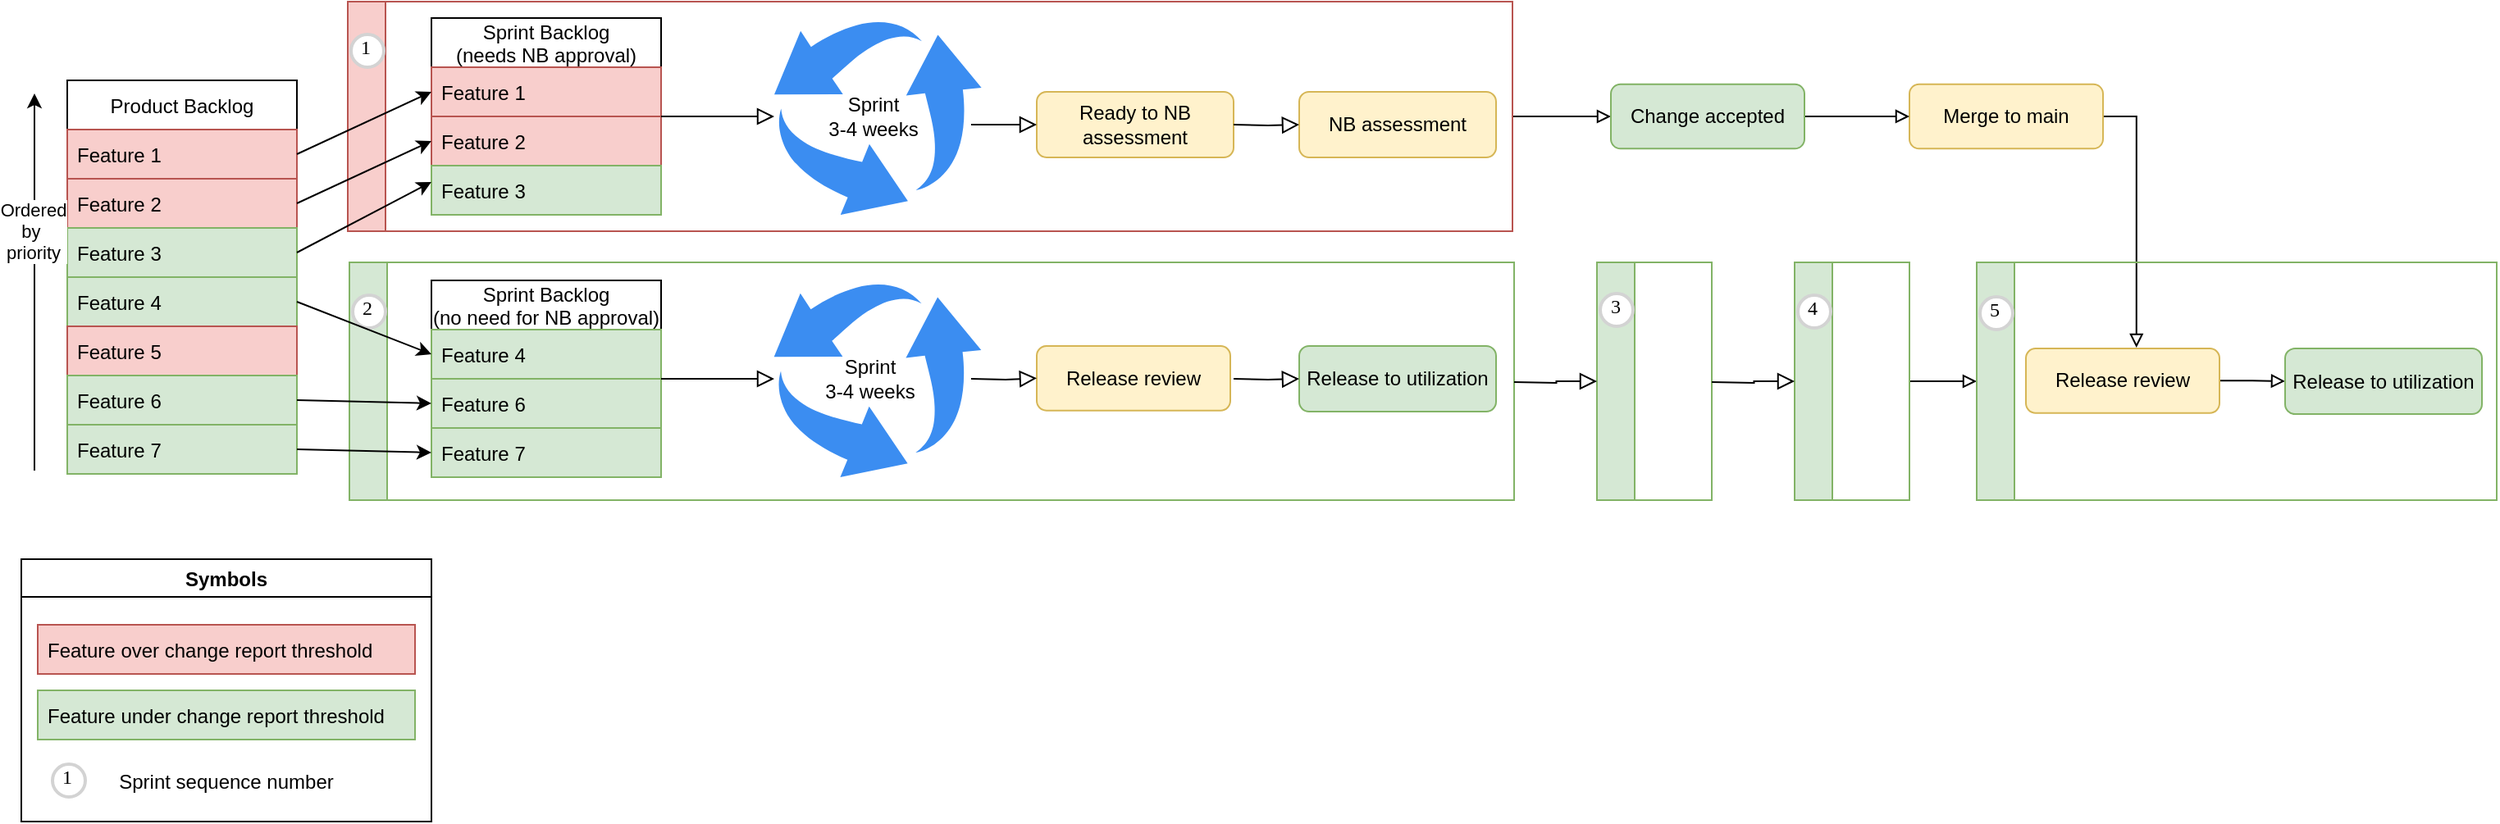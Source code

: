 <mxfile version="16.2.6" type="github">
  <diagram id="C5RBs43oDa-KdzZeNtuy" name="Page-1">
    <mxGraphModel dx="1808" dy="496" grid="1" gridSize="10" guides="1" tooltips="1" connect="1" arrows="1" fold="1" page="1" pageScale="1" pageWidth="827" pageHeight="1169" math="0" shadow="0">
      <root>
        <mxCell id="WIyWlLk6GJQsqaUBKTNV-0" />
        <mxCell id="WIyWlLk6GJQsqaUBKTNV-1" parent="WIyWlLk6GJQsqaUBKTNV-0" />
        <mxCell id="2EqcD_uXoQMtrZzEr0Fk-52" value="" style="swimlane;horizontal=0;fillColor=#d5e8d4;strokeColor=#82b366;" vertex="1" parent="WIyWlLk6GJQsqaUBKTNV-1">
          <mxGeometry x="-489" y="189" width="710" height="145" as="geometry" />
        </mxCell>
        <mxCell id="2EqcD_uXoQMtrZzEr0Fk-53" value="2" style="ellipse;whiteSpace=wrap;html=1;aspect=fixed;strokeWidth=2;fontFamily=Tahoma;spacingBottom=4;spacingRight=2;strokeColor=#d3d3d3;" vertex="1" parent="2EqcD_uXoQMtrZzEr0Fk-52">
          <mxGeometry x="2" y="20" width="20" height="20" as="geometry" />
        </mxCell>
        <mxCell id="2EqcD_uXoQMtrZzEr0Fk-50" value="" style="swimlane;horizontal=0;fillColor=#d5e8d4;strokeColor=#82b366;" vertex="1" parent="WIyWlLk6GJQsqaUBKTNV-1">
          <mxGeometry x="271.5" y="189" width="70" height="145" as="geometry" />
        </mxCell>
        <mxCell id="2EqcD_uXoQMtrZzEr0Fk-45" value="3" style="ellipse;whiteSpace=wrap;html=1;aspect=fixed;strokeWidth=2;fontFamily=Tahoma;spacingBottom=4;spacingRight=2;strokeColor=#d3d3d3;" vertex="1" parent="2EqcD_uXoQMtrZzEr0Fk-50">
          <mxGeometry x="2" y="19" width="20" height="20" as="geometry" />
        </mxCell>
        <mxCell id="2EqcD_uXoQMtrZzEr0Fk-73" style="edgeStyle=orthogonalEdgeStyle;rounded=0;orthogonalLoop=1;jettySize=auto;html=1;exitX=1;exitY=0.5;exitDx=0;exitDy=0;endArrow=block;endFill=0;" edge="1" parent="WIyWlLk6GJQsqaUBKTNV-1" source="2EqcD_uXoQMtrZzEr0Fk-48">
          <mxGeometry relative="1" as="geometry">
            <mxPoint x="280" y="100" as="targetPoint" />
          </mxGeometry>
        </mxCell>
        <mxCell id="2EqcD_uXoQMtrZzEr0Fk-48" value="" style="swimlane;horizontal=0;fillColor=#f8cecc;strokeColor=#b85450;" vertex="1" parent="WIyWlLk6GJQsqaUBKTNV-1">
          <mxGeometry x="-490" y="30" width="710" height="140" as="geometry" />
        </mxCell>
        <mxCell id="2EqcD_uXoQMtrZzEr0Fk-42" value="1" style="ellipse;whiteSpace=wrap;html=1;aspect=fixed;strokeWidth=2;fontFamily=Tahoma;spacingBottom=4;spacingRight=2;strokeColor=#d3d3d3;" vertex="1" parent="2EqcD_uXoQMtrZzEr0Fk-48">
          <mxGeometry x="2" y="20" width="20" height="20" as="geometry" />
        </mxCell>
        <mxCell id="WIyWlLk6GJQsqaUBKTNV-7" value="Ready to NB assessment" style="rounded=1;whiteSpace=wrap;html=1;fontSize=12;glass=0;strokeWidth=1;shadow=0;fillColor=#fff2cc;strokeColor=#d6b656;" parent="WIyWlLk6GJQsqaUBKTNV-1" vertex="1">
          <mxGeometry x="-70" y="85" width="120" height="40" as="geometry" />
        </mxCell>
        <mxCell id="2EqcD_uXoQMtrZzEr0Fk-0" value="Product Backlog" style="swimlane;fontStyle=0;childLayout=stackLayout;horizontal=1;startSize=30;horizontalStack=0;resizeParent=1;resizeParentMax=0;resizeLast=0;collapsible=1;marginBottom=0;" vertex="1" parent="WIyWlLk6GJQsqaUBKTNV-1">
          <mxGeometry x="-661" y="78" width="140" height="240" as="geometry">
            <mxRectangle x="20" y="180" width="120" height="30" as="alternateBounds" />
          </mxGeometry>
        </mxCell>
        <mxCell id="2EqcD_uXoQMtrZzEr0Fk-1" value="Feature 1" style="text;strokeColor=#b85450;fillColor=#f8cecc;align=left;verticalAlign=middle;spacingLeft=4;spacingRight=4;overflow=hidden;points=[[0,0.5],[1,0.5]];portConstraint=eastwest;rotatable=0;" vertex="1" parent="2EqcD_uXoQMtrZzEr0Fk-0">
          <mxGeometry y="30" width="140" height="30" as="geometry" />
        </mxCell>
        <mxCell id="2EqcD_uXoQMtrZzEr0Fk-2" value="Feature 2" style="text;strokeColor=#b85450;fillColor=#f8cecc;align=left;verticalAlign=middle;spacingLeft=4;spacingRight=4;overflow=hidden;points=[[0,0.5],[1,0.5]];portConstraint=eastwest;rotatable=0;" vertex="1" parent="2EqcD_uXoQMtrZzEr0Fk-0">
          <mxGeometry y="60" width="140" height="30" as="geometry" />
        </mxCell>
        <mxCell id="2EqcD_uXoQMtrZzEr0Fk-3" value="Feature 3" style="text;strokeColor=#82b366;fillColor=#d5e8d4;align=left;verticalAlign=middle;spacingLeft=4;spacingRight=4;overflow=hidden;points=[[0,0.5],[1,0.5]];portConstraint=eastwest;rotatable=0;" vertex="1" parent="2EqcD_uXoQMtrZzEr0Fk-0">
          <mxGeometry y="90" width="140" height="30" as="geometry" />
        </mxCell>
        <mxCell id="2EqcD_uXoQMtrZzEr0Fk-6" value="Feature 4" style="text;strokeColor=#82b366;fillColor=#d5e8d4;align=left;verticalAlign=middle;spacingLeft=4;spacingRight=4;overflow=hidden;points=[[0,0.5],[1,0.5]];portConstraint=eastwest;rotatable=0;" vertex="1" parent="2EqcD_uXoQMtrZzEr0Fk-0">
          <mxGeometry y="120" width="140" height="30" as="geometry" />
        </mxCell>
        <mxCell id="2EqcD_uXoQMtrZzEr0Fk-7" value="Feature 5" style="text;strokeColor=#b85450;fillColor=#f8cecc;align=left;verticalAlign=middle;spacingLeft=4;spacingRight=4;overflow=hidden;points=[[0,0.5],[1,0.5]];portConstraint=eastwest;rotatable=0;" vertex="1" parent="2EqcD_uXoQMtrZzEr0Fk-0">
          <mxGeometry y="150" width="140" height="30" as="geometry" />
        </mxCell>
        <mxCell id="2EqcD_uXoQMtrZzEr0Fk-8" value="Feature 6" style="text;strokeColor=#82b366;fillColor=#d5e8d4;align=left;verticalAlign=middle;spacingLeft=4;spacingRight=4;overflow=hidden;points=[[0,0.5],[1,0.5]];portConstraint=eastwest;rotatable=0;" vertex="1" parent="2EqcD_uXoQMtrZzEr0Fk-0">
          <mxGeometry y="180" width="140" height="30" as="geometry" />
        </mxCell>
        <mxCell id="2EqcD_uXoQMtrZzEr0Fk-18" value="Feature 7" style="text;strokeColor=#82b366;fillColor=#d5e8d4;align=left;verticalAlign=middle;spacingLeft=4;spacingRight=4;overflow=hidden;points=[[0,0.5],[1,0.5]];portConstraint=eastwest;rotatable=0;" vertex="1" parent="2EqcD_uXoQMtrZzEr0Fk-0">
          <mxGeometry y="210" width="140" height="30" as="geometry" />
        </mxCell>
        <mxCell id="2EqcD_uXoQMtrZzEr0Fk-10" value="Sprint Backlog&#xa;(needs NB approval)" style="swimlane;fontStyle=0;childLayout=stackLayout;horizontal=1;startSize=30;horizontalStack=0;resizeParent=1;resizeParentMax=0;resizeLast=0;collapsible=1;marginBottom=0;" vertex="1" parent="WIyWlLk6GJQsqaUBKTNV-1">
          <mxGeometry x="-439" y="40" width="140" height="120" as="geometry" />
        </mxCell>
        <mxCell id="2EqcD_uXoQMtrZzEr0Fk-11" value="Feature 1" style="text;strokeColor=#b85450;fillColor=#f8cecc;align=left;verticalAlign=middle;spacingLeft=4;spacingRight=4;overflow=hidden;points=[[0,0.5],[1,0.5]];portConstraint=eastwest;rotatable=0;" vertex="1" parent="2EqcD_uXoQMtrZzEr0Fk-10">
          <mxGeometry y="30" width="140" height="30" as="geometry" />
        </mxCell>
        <mxCell id="2EqcD_uXoQMtrZzEr0Fk-12" value="Feature 2" style="text;strokeColor=#b85450;fillColor=#f8cecc;align=left;verticalAlign=middle;spacingLeft=4;spacingRight=4;overflow=hidden;points=[[0,0.5],[1,0.5]];portConstraint=eastwest;rotatable=0;" vertex="1" parent="2EqcD_uXoQMtrZzEr0Fk-10">
          <mxGeometry y="60" width="140" height="30" as="geometry" />
        </mxCell>
        <mxCell id="2EqcD_uXoQMtrZzEr0Fk-13" value="Feature 3" style="text;strokeColor=#82b366;fillColor=#d5e8d4;align=left;verticalAlign=middle;spacingLeft=4;spacingRight=4;overflow=hidden;points=[[0,0.5],[1,0.5]];portConstraint=eastwest;rotatable=0;" vertex="1" parent="2EqcD_uXoQMtrZzEr0Fk-10">
          <mxGeometry y="90" width="140" height="30" as="geometry" />
        </mxCell>
        <mxCell id="2EqcD_uXoQMtrZzEr0Fk-14" value="Sprint Backlog&#xa;(no need for NB approval)" style="swimlane;fontStyle=0;childLayout=stackLayout;horizontal=1;startSize=30;horizontalStack=0;resizeParent=1;resizeParentMax=0;resizeLast=0;collapsible=1;marginBottom=0;" vertex="1" parent="WIyWlLk6GJQsqaUBKTNV-1">
          <mxGeometry x="-439" y="200" width="140" height="120" as="geometry" />
        </mxCell>
        <mxCell id="2EqcD_uXoQMtrZzEr0Fk-15" value="Feature 4" style="text;strokeColor=#82b366;fillColor=#d5e8d4;align=left;verticalAlign=middle;spacingLeft=4;spacingRight=4;overflow=hidden;points=[[0,0.5],[1,0.5]];portConstraint=eastwest;rotatable=0;" vertex="1" parent="2EqcD_uXoQMtrZzEr0Fk-14">
          <mxGeometry y="30" width="140" height="30" as="geometry" />
        </mxCell>
        <mxCell id="2EqcD_uXoQMtrZzEr0Fk-16" value="Feature 6" style="text;strokeColor=#82b366;fillColor=#d5e8d4;align=left;verticalAlign=middle;spacingLeft=4;spacingRight=4;overflow=hidden;points=[[0,0.5],[1,0.5]];portConstraint=eastwest;rotatable=0;" vertex="1" parent="2EqcD_uXoQMtrZzEr0Fk-14">
          <mxGeometry y="60" width="140" height="30" as="geometry" />
        </mxCell>
        <mxCell id="2EqcD_uXoQMtrZzEr0Fk-19" value="Feature 7" style="text;strokeColor=#82b366;fillColor=#d5e8d4;align=left;verticalAlign=middle;spacingLeft=4;spacingRight=4;overflow=hidden;points=[[0,0.5],[1,0.5]];portConstraint=eastwest;rotatable=0;" vertex="1" parent="2EqcD_uXoQMtrZzEr0Fk-14">
          <mxGeometry y="90" width="140" height="30" as="geometry" />
        </mxCell>
        <mxCell id="2EqcD_uXoQMtrZzEr0Fk-20" value="" style="endArrow=classic;html=1;rounded=0;entryX=0;entryY=0.5;entryDx=0;entryDy=0;exitX=1;exitY=0.5;exitDx=0;exitDy=0;" edge="1" parent="WIyWlLk6GJQsqaUBKTNV-1" source="2EqcD_uXoQMtrZzEr0Fk-1" target="2EqcD_uXoQMtrZzEr0Fk-11">
          <mxGeometry width="50" height="50" relative="1" as="geometry">
            <mxPoint x="-519" y="100" as="sourcePoint" />
            <mxPoint x="-469" y="100" as="targetPoint" />
          </mxGeometry>
        </mxCell>
        <mxCell id="2EqcD_uXoQMtrZzEr0Fk-21" value="" style="endArrow=classic;html=1;rounded=0;entryX=0;entryY=0.5;entryDx=0;entryDy=0;exitX=1;exitY=0.5;exitDx=0;exitDy=0;" edge="1" parent="WIyWlLk6GJQsqaUBKTNV-1" source="2EqcD_uXoQMtrZzEr0Fk-2" target="2EqcD_uXoQMtrZzEr0Fk-12">
          <mxGeometry width="50" height="50" relative="1" as="geometry">
            <mxPoint x="-509" y="160" as="sourcePoint" />
            <mxPoint x="-429" y="95" as="targetPoint" />
          </mxGeometry>
        </mxCell>
        <mxCell id="2EqcD_uXoQMtrZzEr0Fk-22" value="" style="endArrow=classic;html=1;rounded=0;exitX=1;exitY=0.5;exitDx=0;exitDy=0;" edge="1" parent="WIyWlLk6GJQsqaUBKTNV-1" source="2EqcD_uXoQMtrZzEr0Fk-3">
          <mxGeometry width="50" height="50" relative="1" as="geometry">
            <mxPoint x="-519" y="200" as="sourcePoint" />
            <mxPoint x="-439" y="140" as="targetPoint" />
          </mxGeometry>
        </mxCell>
        <mxCell id="2EqcD_uXoQMtrZzEr0Fk-23" value="" style="endArrow=classic;html=1;rounded=0;entryX=0;entryY=0.5;entryDx=0;entryDy=0;exitX=1;exitY=0.5;exitDx=0;exitDy=0;" edge="1" parent="WIyWlLk6GJQsqaUBKTNV-1" source="2EqcD_uXoQMtrZzEr0Fk-6" target="2EqcD_uXoQMtrZzEr0Fk-15">
          <mxGeometry width="50" height="50" relative="1" as="geometry">
            <mxPoint x="-489" y="180" as="sourcePoint" />
            <mxPoint x="-409" y="115" as="targetPoint" />
          </mxGeometry>
        </mxCell>
        <mxCell id="2EqcD_uXoQMtrZzEr0Fk-24" value="" style="endArrow=classic;html=1;rounded=0;entryX=0;entryY=0.5;entryDx=0;entryDy=0;exitX=1;exitY=0.5;exitDx=0;exitDy=0;" edge="1" parent="WIyWlLk6GJQsqaUBKTNV-1" source="2EqcD_uXoQMtrZzEr0Fk-8" target="2EqcD_uXoQMtrZzEr0Fk-16">
          <mxGeometry width="50" height="50" relative="1" as="geometry">
            <mxPoint x="-509" y="245" as="sourcePoint" />
            <mxPoint x="-429" y="255" as="targetPoint" />
          </mxGeometry>
        </mxCell>
        <mxCell id="2EqcD_uXoQMtrZzEr0Fk-25" value="" style="endArrow=classic;html=1;rounded=0;entryX=0;entryY=0.5;entryDx=0;entryDy=0;exitX=1;exitY=0.5;exitDx=0;exitDy=0;" edge="1" parent="WIyWlLk6GJQsqaUBKTNV-1" source="2EqcD_uXoQMtrZzEr0Fk-18" target="2EqcD_uXoQMtrZzEr0Fk-19">
          <mxGeometry width="50" height="50" relative="1" as="geometry">
            <mxPoint x="-519" y="280" as="sourcePoint" />
            <mxPoint x="-429" y="285" as="targetPoint" />
          </mxGeometry>
        </mxCell>
        <mxCell id="2EqcD_uXoQMtrZzEr0Fk-26" value="" style="endArrow=classic;html=1;rounded=0;" edge="1" parent="WIyWlLk6GJQsqaUBKTNV-1">
          <mxGeometry width="50" height="50" relative="1" as="geometry">
            <mxPoint x="-681" y="316" as="sourcePoint" />
            <mxPoint x="-681" y="86" as="targetPoint" />
          </mxGeometry>
        </mxCell>
        <mxCell id="2EqcD_uXoQMtrZzEr0Fk-27" value="Ordered&lt;br&gt;by&amp;nbsp;&lt;br&gt;priority" style="edgeLabel;html=1;align=center;verticalAlign=middle;resizable=0;points=[];" vertex="1" connectable="0" parent="2EqcD_uXoQMtrZzEr0Fk-26">
          <mxGeometry x="0.27" y="1" relative="1" as="geometry">
            <mxPoint as="offset" />
          </mxGeometry>
        </mxCell>
        <mxCell id="2EqcD_uXoQMtrZzEr0Fk-28" value="" style="sketch=0;html=1;aspect=fixed;strokeColor=none;shadow=0;align=center;verticalAlign=top;fillColor=#3B8DF1;shape=mxgraph.gcp2.arrow_cycle;flipH=1;" vertex="1" parent="WIyWlLk6GJQsqaUBKTNV-1">
          <mxGeometry x="-230" y="40" width="126.32" height="120" as="geometry" />
        </mxCell>
        <mxCell id="2EqcD_uXoQMtrZzEr0Fk-29" value="Sprint&lt;br&gt;3-4 weeks" style="text;html=1;align=center;verticalAlign=middle;resizable=0;points=[];autosize=1;strokeColor=none;fillColor=none;" vertex="1" parent="WIyWlLk6GJQsqaUBKTNV-1">
          <mxGeometry x="-205" y="85" width="70" height="30" as="geometry" />
        </mxCell>
        <mxCell id="2EqcD_uXoQMtrZzEr0Fk-30" value="" style="sketch=0;html=1;aspect=fixed;strokeColor=none;shadow=0;align=center;verticalAlign=top;fillColor=#3B8DF1;shape=mxgraph.gcp2.arrow_cycle;flipH=1;" vertex="1" parent="WIyWlLk6GJQsqaUBKTNV-1">
          <mxGeometry x="-230.16" y="200" width="126.32" height="120" as="geometry" />
        </mxCell>
        <mxCell id="2EqcD_uXoQMtrZzEr0Fk-31" value="Sprint&lt;br&gt;3-4 weeks" style="text;html=1;align=center;verticalAlign=middle;resizable=0;points=[];autosize=1;strokeColor=none;fillColor=none;" vertex="1" parent="WIyWlLk6GJQsqaUBKTNV-1">
          <mxGeometry x="-207" y="245" width="70" height="30" as="geometry" />
        </mxCell>
        <mxCell id="2EqcD_uXoQMtrZzEr0Fk-32" value="" style="rounded=0;html=1;jettySize=auto;orthogonalLoop=1;fontSize=11;endArrow=block;endFill=0;endSize=8;strokeWidth=1;shadow=0;labelBackgroundColor=none;edgeStyle=orthogonalEdgeStyle;exitX=1;exitY=0.5;exitDx=0;exitDy=0;" edge="1" parent="WIyWlLk6GJQsqaUBKTNV-1" source="2EqcD_uXoQMtrZzEr0Fk-10">
          <mxGeometry relative="1" as="geometry">
            <mxPoint x="110" y="70" as="sourcePoint" />
            <mxPoint x="-230" y="100" as="targetPoint" />
          </mxGeometry>
        </mxCell>
        <mxCell id="2EqcD_uXoQMtrZzEr0Fk-33" value="" style="rounded=0;html=1;jettySize=auto;orthogonalLoop=1;fontSize=11;endArrow=block;endFill=0;endSize=8;strokeWidth=1;shadow=0;labelBackgroundColor=none;edgeStyle=orthogonalEdgeStyle;exitX=1;exitY=0.5;exitDx=0;exitDy=0;" edge="1" parent="WIyWlLk6GJQsqaUBKTNV-1" source="2EqcD_uXoQMtrZzEr0Fk-14">
          <mxGeometry relative="1" as="geometry">
            <mxPoint x="-289" y="110" as="sourcePoint" />
            <mxPoint x="-230" y="260" as="targetPoint" />
          </mxGeometry>
        </mxCell>
        <mxCell id="2EqcD_uXoQMtrZzEr0Fk-35" value="" style="rounded=0;html=1;jettySize=auto;orthogonalLoop=1;fontSize=11;endArrow=block;endFill=0;endSize=8;strokeWidth=1;shadow=0;labelBackgroundColor=none;edgeStyle=orthogonalEdgeStyle;entryX=0;entryY=0.5;entryDx=0;entryDy=0;exitX=0.05;exitY=0.542;exitDx=0;exitDy=0;exitPerimeter=0;" edge="1" parent="WIyWlLk6GJQsqaUBKTNV-1" source="2EqcD_uXoQMtrZzEr0Fk-28" target="WIyWlLk6GJQsqaUBKTNV-7">
          <mxGeometry relative="1" as="geometry">
            <mxPoint x="-90" y="100" as="sourcePoint" />
            <mxPoint x="-220" y="110" as="targetPoint" />
          </mxGeometry>
        </mxCell>
        <mxCell id="2EqcD_uXoQMtrZzEr0Fk-36" value="NB assessment" style="rounded=1;whiteSpace=wrap;html=1;fontSize=12;glass=0;strokeWidth=1;shadow=0;fillColor=#fff2cc;strokeColor=#d6b656;" vertex="1" parent="WIyWlLk6GJQsqaUBKTNV-1">
          <mxGeometry x="90" y="85" width="120" height="40" as="geometry" />
        </mxCell>
        <mxCell id="2EqcD_uXoQMtrZzEr0Fk-37" value="" style="rounded=0;html=1;jettySize=auto;orthogonalLoop=1;fontSize=11;endArrow=block;endFill=0;endSize=8;strokeWidth=1;shadow=0;labelBackgroundColor=none;edgeStyle=orthogonalEdgeStyle;entryX=0;entryY=0.5;entryDx=0;entryDy=0;exitX=0.05;exitY=0.542;exitDx=0;exitDy=0;exitPerimeter=0;" edge="1" parent="WIyWlLk6GJQsqaUBKTNV-1" target="2EqcD_uXoQMtrZzEr0Fk-36">
          <mxGeometry relative="1" as="geometry">
            <mxPoint x="50.004" y="105.04" as="sourcePoint" />
            <mxPoint x="-60" y="110" as="targetPoint" />
          </mxGeometry>
        </mxCell>
        <mxCell id="2EqcD_uXoQMtrZzEr0Fk-38" value="Release review" style="rounded=1;whiteSpace=wrap;html=1;fontSize=12;glass=0;strokeWidth=1;shadow=0;fillColor=#fff2cc;strokeColor=#d6b656;" vertex="1" parent="WIyWlLk6GJQsqaUBKTNV-1">
          <mxGeometry x="-70" y="240" width="118" height="39.33" as="geometry" />
        </mxCell>
        <mxCell id="2EqcD_uXoQMtrZzEr0Fk-39" value="" style="rounded=0;html=1;jettySize=auto;orthogonalLoop=1;fontSize=11;endArrow=block;endFill=0;endSize=8;strokeWidth=1;shadow=0;labelBackgroundColor=none;edgeStyle=orthogonalEdgeStyle;entryX=0;entryY=0.5;entryDx=0;entryDy=0;exitX=0.05;exitY=0.542;exitDx=0;exitDy=0;exitPerimeter=0;" edge="1" parent="WIyWlLk6GJQsqaUBKTNV-1" target="2EqcD_uXoQMtrZzEr0Fk-38">
          <mxGeometry relative="1" as="geometry">
            <mxPoint x="-109.996" y="260.04" as="sourcePoint" />
            <mxPoint x="-220" y="265" as="targetPoint" />
          </mxGeometry>
        </mxCell>
        <mxCell id="2EqcD_uXoQMtrZzEr0Fk-40" value="Release to utilization" style="rounded=1;whiteSpace=wrap;html=1;fontSize=12;glass=0;strokeWidth=1;shadow=0;fillColor=#d5e8d4;strokeColor=#82b366;" vertex="1" parent="WIyWlLk6GJQsqaUBKTNV-1">
          <mxGeometry x="90" y="240" width="120" height="40" as="geometry" />
        </mxCell>
        <mxCell id="2EqcD_uXoQMtrZzEr0Fk-41" value="" style="rounded=0;html=1;jettySize=auto;orthogonalLoop=1;fontSize=11;endArrow=block;endFill=0;endSize=8;strokeWidth=1;shadow=0;labelBackgroundColor=none;edgeStyle=orthogonalEdgeStyle;entryX=0;entryY=0.5;entryDx=0;entryDy=0;exitX=0.05;exitY=0.542;exitDx=0;exitDy=0;exitPerimeter=0;" edge="1" parent="WIyWlLk6GJQsqaUBKTNV-1" target="2EqcD_uXoQMtrZzEr0Fk-40">
          <mxGeometry relative="1" as="geometry">
            <mxPoint x="50.004" y="260.04" as="sourcePoint" />
            <mxPoint x="-60" y="265" as="targetPoint" />
          </mxGeometry>
        </mxCell>
        <mxCell id="2EqcD_uXoQMtrZzEr0Fk-55" value="" style="rounded=0;html=1;jettySize=auto;orthogonalLoop=1;fontSize=11;endArrow=block;endFill=0;endSize=8;strokeWidth=1;shadow=0;labelBackgroundColor=none;edgeStyle=orthogonalEdgeStyle;entryX=0;entryY=0.5;entryDx=0;entryDy=0;" edge="1" parent="WIyWlLk6GJQsqaUBKTNV-1" target="2EqcD_uXoQMtrZzEr0Fk-50">
          <mxGeometry relative="1" as="geometry">
            <mxPoint x="221" y="262" as="sourcePoint" />
            <mxPoint x="91" y="259" as="targetPoint" />
          </mxGeometry>
        </mxCell>
        <mxCell id="2EqcD_uXoQMtrZzEr0Fk-72" style="edgeStyle=orthogonalEdgeStyle;rounded=0;orthogonalLoop=1;jettySize=auto;html=1;exitX=1;exitY=0.5;exitDx=0;exitDy=0;entryX=0;entryY=0.5;entryDx=0;entryDy=0;endArrow=block;endFill=0;" edge="1" parent="WIyWlLk6GJQsqaUBKTNV-1" source="2EqcD_uXoQMtrZzEr0Fk-56" target="2EqcD_uXoQMtrZzEr0Fk-67">
          <mxGeometry relative="1" as="geometry" />
        </mxCell>
        <mxCell id="2EqcD_uXoQMtrZzEr0Fk-56" value="" style="swimlane;horizontal=0;fillColor=#d5e8d4;strokeColor=#82b366;" vertex="1" parent="WIyWlLk6GJQsqaUBKTNV-1">
          <mxGeometry x="392" y="189" width="70" height="145" as="geometry" />
        </mxCell>
        <mxCell id="2EqcD_uXoQMtrZzEr0Fk-59" value="4" style="ellipse;whiteSpace=wrap;html=1;aspect=fixed;strokeWidth=2;fontFamily=Tahoma;spacingBottom=4;spacingRight=2;strokeColor=#d3d3d3;" vertex="1" parent="2EqcD_uXoQMtrZzEr0Fk-56">
          <mxGeometry x="2" y="20" width="20" height="20" as="geometry" />
        </mxCell>
        <mxCell id="2EqcD_uXoQMtrZzEr0Fk-58" value="" style="rounded=0;html=1;jettySize=auto;orthogonalLoop=1;fontSize=11;endArrow=block;endFill=0;endSize=8;strokeWidth=1;shadow=0;labelBackgroundColor=none;edgeStyle=orthogonalEdgeStyle;entryX=0;entryY=0.5;entryDx=0;entryDy=0;" edge="1" parent="WIyWlLk6GJQsqaUBKTNV-1" target="2EqcD_uXoQMtrZzEr0Fk-56">
          <mxGeometry relative="1" as="geometry">
            <mxPoint x="341.5" y="262" as="sourcePoint" />
            <mxPoint x="211.5" y="259" as="targetPoint" />
          </mxGeometry>
        </mxCell>
        <mxCell id="2EqcD_uXoQMtrZzEr0Fk-71" value="" style="edgeStyle=orthogonalEdgeStyle;rounded=0;orthogonalLoop=1;jettySize=auto;html=1;endArrow=block;endFill=0;" edge="1" parent="WIyWlLk6GJQsqaUBKTNV-1" source="2EqcD_uXoQMtrZzEr0Fk-60" target="2EqcD_uXoQMtrZzEr0Fk-61">
          <mxGeometry relative="1" as="geometry" />
        </mxCell>
        <mxCell id="2EqcD_uXoQMtrZzEr0Fk-60" value="Release review" style="rounded=1;whiteSpace=wrap;html=1;fontSize=12;glass=0;strokeWidth=1;shadow=0;fillColor=#fff2cc;strokeColor=#d6b656;" vertex="1" parent="WIyWlLk6GJQsqaUBKTNV-1">
          <mxGeometry x="533" y="241.5" width="118" height="39.33" as="geometry" />
        </mxCell>
        <mxCell id="2EqcD_uXoQMtrZzEr0Fk-61" value="Release to utilization" style="rounded=1;whiteSpace=wrap;html=1;fontSize=12;glass=0;strokeWidth=1;shadow=0;fillColor=#d5e8d4;strokeColor=#82b366;" vertex="1" parent="WIyWlLk6GJQsqaUBKTNV-1">
          <mxGeometry x="691" y="241.5" width="120" height="40" as="geometry" />
        </mxCell>
        <mxCell id="2EqcD_uXoQMtrZzEr0Fk-74" style="edgeStyle=orthogonalEdgeStyle;rounded=0;orthogonalLoop=1;jettySize=auto;html=1;exitX=1;exitY=0.5;exitDx=0;exitDy=0;entryX=0.571;entryY=-0.013;entryDx=0;entryDy=0;entryPerimeter=0;endArrow=block;endFill=0;" edge="1" parent="WIyWlLk6GJQsqaUBKTNV-1" source="2EqcD_uXoQMtrZzEr0Fk-66" target="2EqcD_uXoQMtrZzEr0Fk-60">
          <mxGeometry relative="1" as="geometry" />
        </mxCell>
        <mxCell id="2EqcD_uXoQMtrZzEr0Fk-66" value="Merge to main" style="rounded=1;whiteSpace=wrap;html=1;fontSize=12;glass=0;strokeWidth=1;shadow=0;fillColor=#fff2cc;strokeColor=#d6b656;" vertex="1" parent="WIyWlLk6GJQsqaUBKTNV-1">
          <mxGeometry x="462" y="80.33" width="118" height="39.33" as="geometry" />
        </mxCell>
        <mxCell id="2EqcD_uXoQMtrZzEr0Fk-67" value="" style="swimlane;horizontal=0;fillColor=#d5e8d4;strokeColor=#82b366;" vertex="1" parent="WIyWlLk6GJQsqaUBKTNV-1">
          <mxGeometry x="503" y="189" width="317" height="145" as="geometry" />
        </mxCell>
        <mxCell id="2EqcD_uXoQMtrZzEr0Fk-69" value="5" style="ellipse;whiteSpace=wrap;html=1;aspect=fixed;strokeWidth=2;fontFamily=Tahoma;spacingBottom=4;spacingRight=2;strokeColor=#d3d3d3;" vertex="1" parent="2EqcD_uXoQMtrZzEr0Fk-67">
          <mxGeometry x="2" y="21" width="20" height="20" as="geometry" />
        </mxCell>
        <mxCell id="2EqcD_uXoQMtrZzEr0Fk-75" value="Feature over change report threshold" style="text;strokeColor=#b85450;fillColor=#f8cecc;align=left;verticalAlign=middle;spacingLeft=4;spacingRight=4;overflow=hidden;points=[[0,0.5],[1,0.5]];portConstraint=eastwest;rotatable=0;" vertex="1" parent="WIyWlLk6GJQsqaUBKTNV-1">
          <mxGeometry x="-679" y="410" width="230" height="30" as="geometry" />
        </mxCell>
        <mxCell id="2EqcD_uXoQMtrZzEr0Fk-76" value="Feature under change report threshold" style="text;strokeColor=#82b366;fillColor=#d5e8d4;align=left;verticalAlign=middle;spacingLeft=4;spacingRight=4;overflow=hidden;points=[[0,0.5],[1,0.5]];portConstraint=eastwest;rotatable=0;" vertex="1" parent="WIyWlLk6GJQsqaUBKTNV-1">
          <mxGeometry x="-679" y="450" width="230" height="30" as="geometry" />
        </mxCell>
        <mxCell id="2EqcD_uXoQMtrZzEr0Fk-78" value="Symbols" style="swimlane;" vertex="1" parent="WIyWlLk6GJQsqaUBKTNV-1">
          <mxGeometry x="-689" y="370" width="250" height="160" as="geometry" />
        </mxCell>
        <mxCell id="2EqcD_uXoQMtrZzEr0Fk-83" value="Sprint sequence number" style="text;align=center;verticalAlign=middle;spacingLeft=4;spacingRight=4;overflow=hidden;points=[[0,0.5],[1,0.5]];portConstraint=eastwest;rotatable=0;" vertex="1" parent="2EqcD_uXoQMtrZzEr0Fk-78">
          <mxGeometry x="10" y="120" width="230" height="30" as="geometry" />
        </mxCell>
        <mxCell id="2EqcD_uXoQMtrZzEr0Fk-84" value="1" style="ellipse;whiteSpace=wrap;html=1;aspect=fixed;strokeWidth=2;fontFamily=Tahoma;spacingBottom=4;spacingRight=2;strokeColor=#d3d3d3;" vertex="1" parent="2EqcD_uXoQMtrZzEr0Fk-78">
          <mxGeometry x="19" y="125" width="20" height="20" as="geometry" />
        </mxCell>
        <mxCell id="2EqcD_uXoQMtrZzEr0Fk-80" style="edgeStyle=orthogonalEdgeStyle;rounded=0;orthogonalLoop=1;jettySize=auto;html=1;exitX=1;exitY=0.5;exitDx=0;exitDy=0;entryX=0;entryY=0.5;entryDx=0;entryDy=0;endArrow=block;endFill=0;" edge="1" parent="WIyWlLk6GJQsqaUBKTNV-1" source="2EqcD_uXoQMtrZzEr0Fk-79" target="2EqcD_uXoQMtrZzEr0Fk-66">
          <mxGeometry relative="1" as="geometry" />
        </mxCell>
        <mxCell id="2EqcD_uXoQMtrZzEr0Fk-79" value="Change accepted" style="rounded=1;whiteSpace=wrap;html=1;fontSize=12;glass=0;strokeWidth=1;shadow=0;fillColor=#d5e8d4;strokeColor=#82b366;" vertex="1" parent="WIyWlLk6GJQsqaUBKTNV-1">
          <mxGeometry x="280" y="80.33" width="118" height="39.33" as="geometry" />
        </mxCell>
      </root>
    </mxGraphModel>
  </diagram>
</mxfile>
